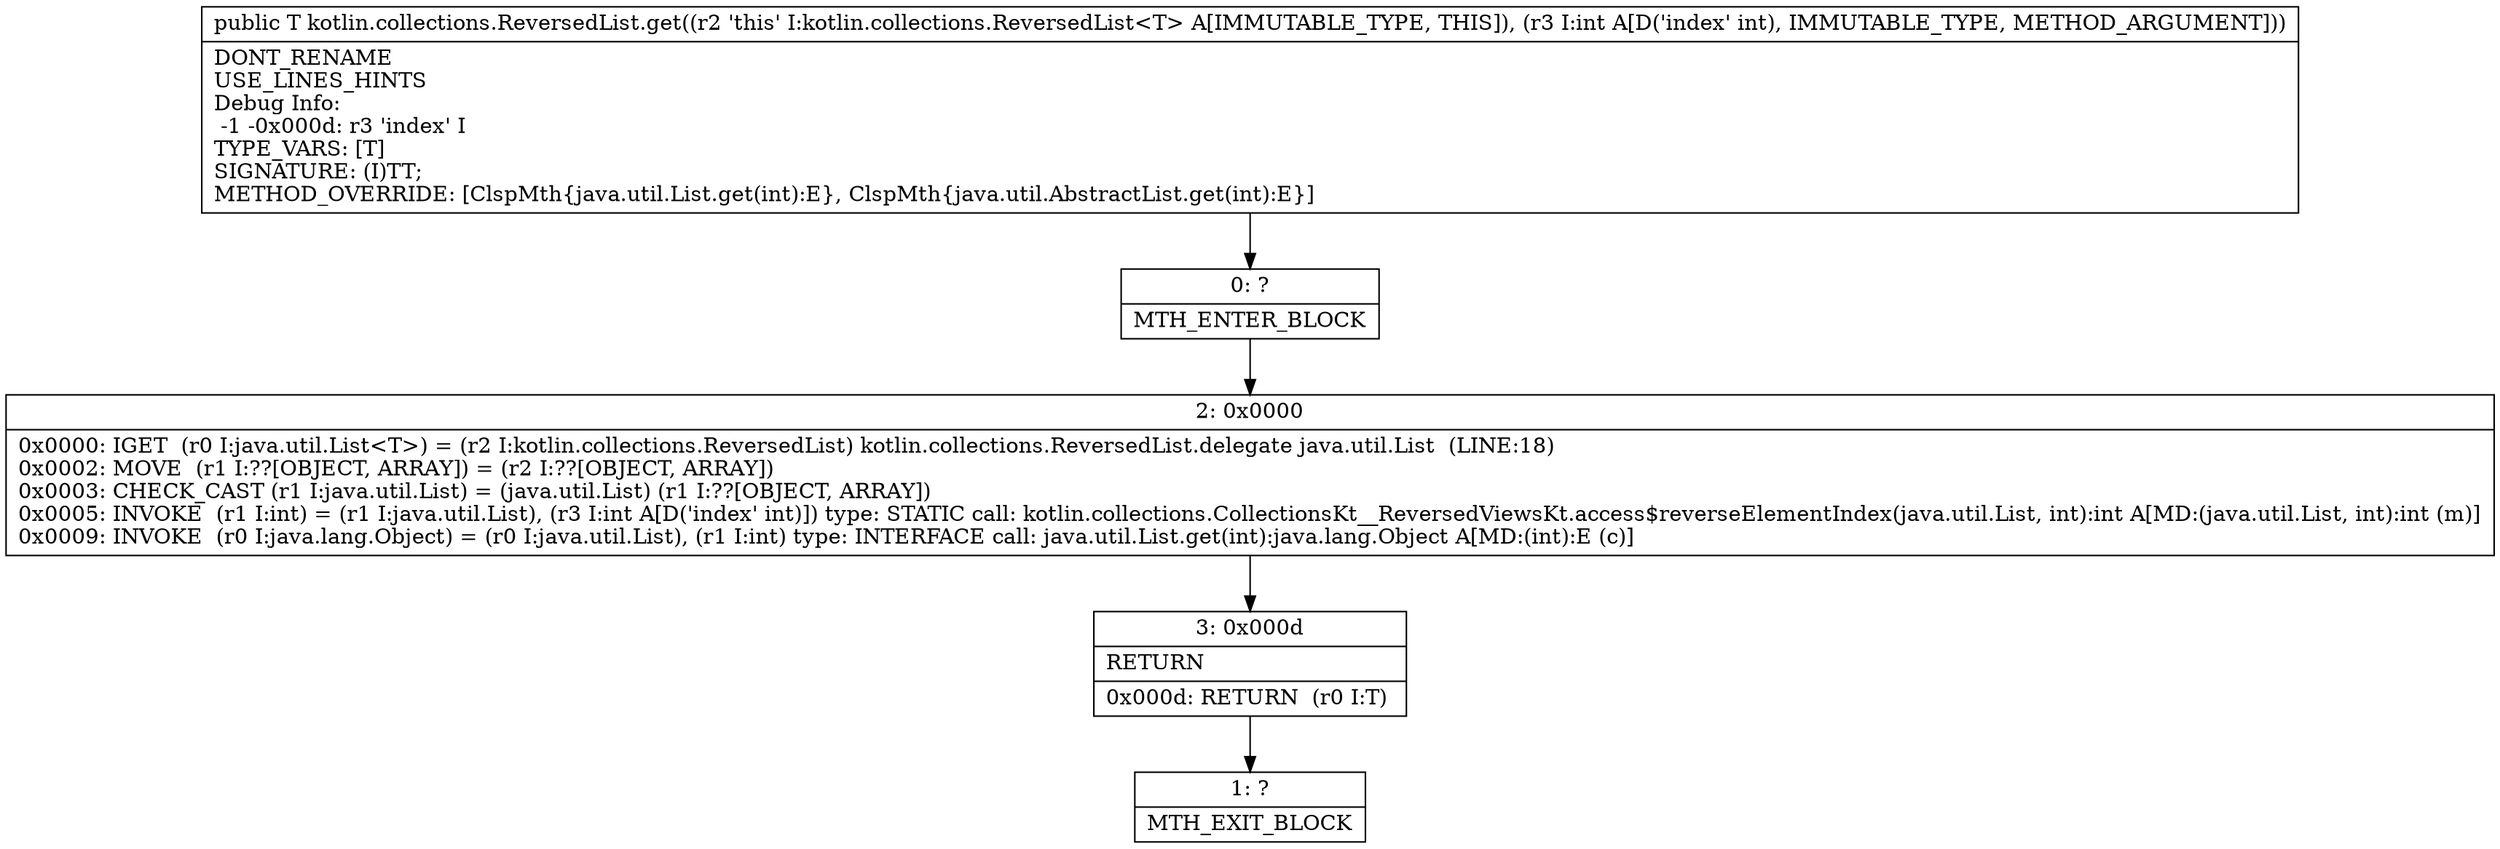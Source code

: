 digraph "CFG forkotlin.collections.ReversedList.get(I)Ljava\/lang\/Object;" {
Node_0 [shape=record,label="{0\:\ ?|MTH_ENTER_BLOCK\l}"];
Node_2 [shape=record,label="{2\:\ 0x0000|0x0000: IGET  (r0 I:java.util.List\<T\>) = (r2 I:kotlin.collections.ReversedList) kotlin.collections.ReversedList.delegate java.util.List  (LINE:18)\l0x0002: MOVE  (r1 I:??[OBJECT, ARRAY]) = (r2 I:??[OBJECT, ARRAY]) \l0x0003: CHECK_CAST (r1 I:java.util.List) = (java.util.List) (r1 I:??[OBJECT, ARRAY]) \l0x0005: INVOKE  (r1 I:int) = (r1 I:java.util.List), (r3 I:int A[D('index' int)]) type: STATIC call: kotlin.collections.CollectionsKt__ReversedViewsKt.access$reverseElementIndex(java.util.List, int):int A[MD:(java.util.List, int):int (m)]\l0x0009: INVOKE  (r0 I:java.lang.Object) = (r0 I:java.util.List), (r1 I:int) type: INTERFACE call: java.util.List.get(int):java.lang.Object A[MD:(int):E (c)]\l}"];
Node_3 [shape=record,label="{3\:\ 0x000d|RETURN\l|0x000d: RETURN  (r0 I:T) \l}"];
Node_1 [shape=record,label="{1\:\ ?|MTH_EXIT_BLOCK\l}"];
MethodNode[shape=record,label="{public T kotlin.collections.ReversedList.get((r2 'this' I:kotlin.collections.ReversedList\<T\> A[IMMUTABLE_TYPE, THIS]), (r3 I:int A[D('index' int), IMMUTABLE_TYPE, METHOD_ARGUMENT]))  | DONT_RENAME\lUSE_LINES_HINTS\lDebug Info:\l  \-1 \-0x000d: r3 'index' I\lTYPE_VARS: [T]\lSIGNATURE: (I)TT;\lMETHOD_OVERRIDE: [ClspMth\{java.util.List.get(int):E\}, ClspMth\{java.util.AbstractList.get(int):E\}]\l}"];
MethodNode -> Node_0;Node_0 -> Node_2;
Node_2 -> Node_3;
Node_3 -> Node_1;
}

